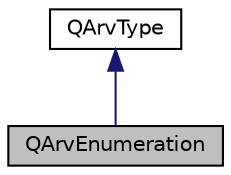 digraph "QArvEnumeration"
{
  edge [fontname="Helvetica",fontsize="10",labelfontname="Helvetica",labelfontsize="10"];
  node [fontname="Helvetica",fontsize="10",shape=record];
  Node1 [label="QArvEnumeration",height=0.2,width=0.4,color="black", fillcolor="grey75", style="filled", fontcolor="black"];
  Node2 -> Node1 [dir="back",color="midnightblue",fontsize="10",style="solid",fontname="Helvetica"];
  Node2 [label="QArvType",height=0.2,width=0.4,color="black", fillcolor="white", style="filled",URL="$struct_q_arv_type.html",tooltip="These types are used by the QArvCamera model and delegate to edit feature node values. "];
}
